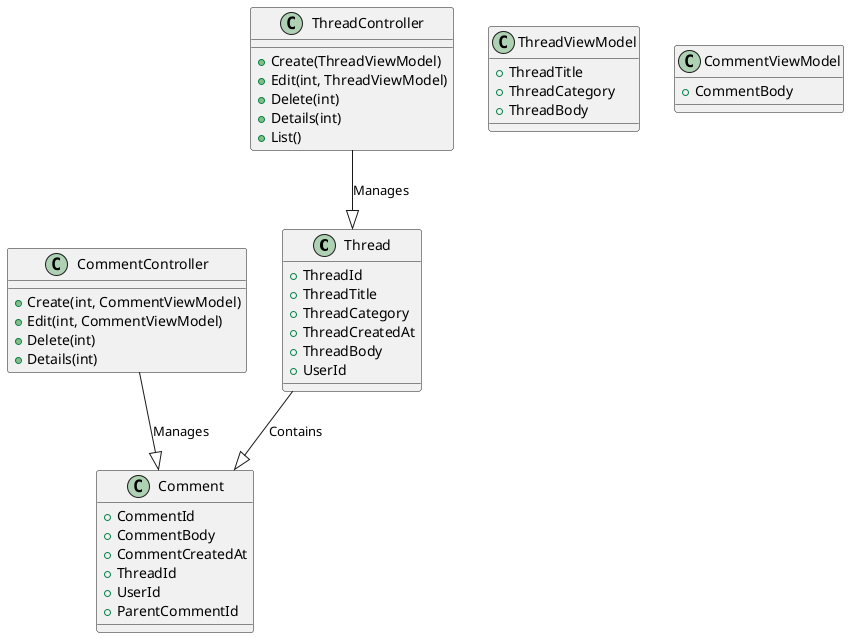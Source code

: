 @startuml
'https://plantuml.com/class-diagram

'abstract class AbstractList
'abstract AbstractCollection
'interface List
'interface Collection
'
'List <|-- AbstractList
'Collection <|-- AbstractCollection
'
'Collection <|- List
'AbstractCollection <|- AbstractList
'AbstractList <|-- ArrayList
'
'class ArrayList {
'Object[] elementData
'size()
'}
'
'enum TimeUnit {
'DAYS
'HOURS
'MINUTES
'}

!define ENTITY class
!define VIEWMODEL class
!define CONTROLLER class

' Define classes
ENTITY Thread {
    +ThreadId
    +ThreadTitle
    +ThreadCategory
    +ThreadCreatedAt
    +ThreadBody
    +UserId
}

ENTITY Comment {
    +CommentId
    +CommentBody
    +CommentCreatedAt
    +ThreadId
    +UserId
    +ParentCommentId
}

VIEWMODEL ThreadViewModel {
    +ThreadTitle
    +ThreadCategory
    +ThreadBody
}

VIEWMODEL CommentViewModel {
    +CommentBody
}

CONTROLLER ThreadController {
    +Create(ThreadViewModel)
    +Edit(int, ThreadViewModel)
    +Delete(int)
    +Details(int)
    +List()
}

CONTROLLER CommentController {
    +Create(int, CommentViewModel)
    +Edit(int, CommentViewModel)
    +Delete(int)
    +Details(int)
}

' Relationships
Thread --|> Comment : Contains
ThreadController --|> Thread : Manages
CommentController --|> Comment : Manages

@enduml


@enduml